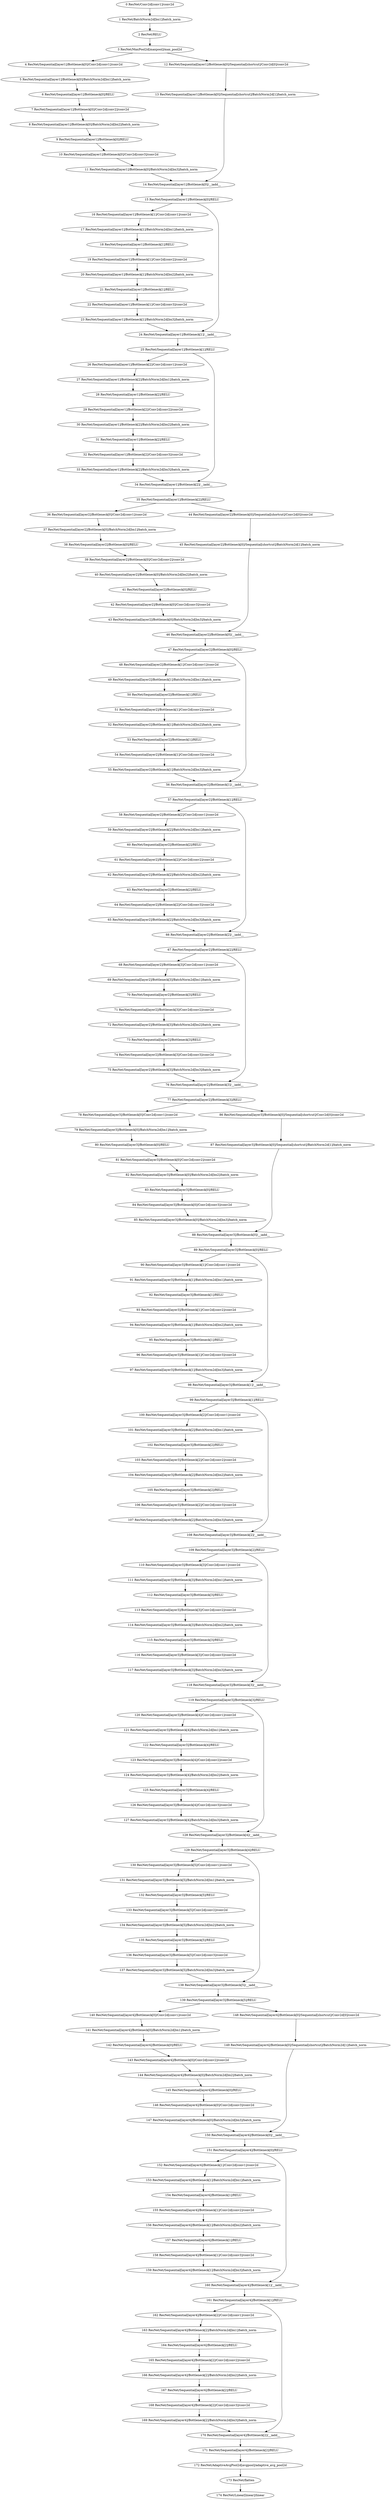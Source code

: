 strict digraph  {
"0 ResNet/Conv2d[conv1]/conv2d" [id=0, scope="ResNet/Conv2d[conv1]", type=conv2d];
"1 ResNet/BatchNorm2d[bn1]/batch_norm" [id=1, scope="ResNet/BatchNorm2d[bn1]", type=batch_norm];
"2 ResNet/RELU" [id=2, scope=ResNet, type=RELU];
"3 ResNet/MaxPool2d[maxpool]/max_pool2d" [id=3, scope="ResNet/MaxPool2d[maxpool]", type=max_pool2d];
"4 ResNet/Sequential[layer1]/Bottleneck[0]/Conv2d[conv1]/conv2d" [id=4, scope="ResNet/Sequential[layer1]/Bottleneck[0]/Conv2d[conv1]", type=conv2d];
"5 ResNet/Sequential[layer1]/Bottleneck[0]/BatchNorm2d[bn1]/batch_norm" [id=5, scope="ResNet/Sequential[layer1]/Bottleneck[0]/BatchNorm2d[bn1]", type=batch_norm];
"6 ResNet/Sequential[layer1]/Bottleneck[0]/RELU" [id=6, scope="ResNet/Sequential[layer1]/Bottleneck[0]", type=RELU];
"7 ResNet/Sequential[layer1]/Bottleneck[0]/Conv2d[conv2]/conv2d" [id=7, scope="ResNet/Sequential[layer1]/Bottleneck[0]/Conv2d[conv2]", type=conv2d];
"8 ResNet/Sequential[layer1]/Bottleneck[0]/BatchNorm2d[bn2]/batch_norm" [id=8, scope="ResNet/Sequential[layer1]/Bottleneck[0]/BatchNorm2d[bn2]", type=batch_norm];
"9 ResNet/Sequential[layer1]/Bottleneck[0]/RELU" [id=9, scope="ResNet/Sequential[layer1]/Bottleneck[0]", type=RELU];
"10 ResNet/Sequential[layer1]/Bottleneck[0]/Conv2d[conv3]/conv2d" [id=10, scope="ResNet/Sequential[layer1]/Bottleneck[0]/Conv2d[conv3]", type=conv2d];
"11 ResNet/Sequential[layer1]/Bottleneck[0]/BatchNorm2d[bn3]/batch_norm" [id=11, scope="ResNet/Sequential[layer1]/Bottleneck[0]/BatchNorm2d[bn3]", type=batch_norm];
"12 ResNet/Sequential[layer1]/Bottleneck[0]/Sequential[shortcut]/Conv2d[0]/conv2d" [id=12, scope="ResNet/Sequential[layer1]/Bottleneck[0]/Sequential[shortcut]/Conv2d[0]", type=conv2d];
"13 ResNet/Sequential[layer1]/Bottleneck[0]/Sequential[shortcut]/BatchNorm2d[1]/batch_norm" [id=13, scope="ResNet/Sequential[layer1]/Bottleneck[0]/Sequential[shortcut]/BatchNorm2d[1]", type=batch_norm];
"14 ResNet/Sequential[layer1]/Bottleneck[0]/__iadd__" [id=14, scope="ResNet/Sequential[layer1]/Bottleneck[0]", type=__iadd__];
"15 ResNet/Sequential[layer1]/Bottleneck[0]/RELU" [id=15, scope="ResNet/Sequential[layer1]/Bottleneck[0]", type=RELU];
"16 ResNet/Sequential[layer1]/Bottleneck[1]/Conv2d[conv1]/conv2d" [id=16, scope="ResNet/Sequential[layer1]/Bottleneck[1]/Conv2d[conv1]", type=conv2d];
"17 ResNet/Sequential[layer1]/Bottleneck[1]/BatchNorm2d[bn1]/batch_norm" [id=17, scope="ResNet/Sequential[layer1]/Bottleneck[1]/BatchNorm2d[bn1]", type=batch_norm];
"18 ResNet/Sequential[layer1]/Bottleneck[1]/RELU" [id=18, scope="ResNet/Sequential[layer1]/Bottleneck[1]", type=RELU];
"19 ResNet/Sequential[layer1]/Bottleneck[1]/Conv2d[conv2]/conv2d" [id=19, scope="ResNet/Sequential[layer1]/Bottleneck[1]/Conv2d[conv2]", type=conv2d];
"20 ResNet/Sequential[layer1]/Bottleneck[1]/BatchNorm2d[bn2]/batch_norm" [id=20, scope="ResNet/Sequential[layer1]/Bottleneck[1]/BatchNorm2d[bn2]", type=batch_norm];
"21 ResNet/Sequential[layer1]/Bottleneck[1]/RELU" [id=21, scope="ResNet/Sequential[layer1]/Bottleneck[1]", type=RELU];
"22 ResNet/Sequential[layer1]/Bottleneck[1]/Conv2d[conv3]/conv2d" [id=22, scope="ResNet/Sequential[layer1]/Bottleneck[1]/Conv2d[conv3]", type=conv2d];
"23 ResNet/Sequential[layer1]/Bottleneck[1]/BatchNorm2d[bn3]/batch_norm" [id=23, scope="ResNet/Sequential[layer1]/Bottleneck[1]/BatchNorm2d[bn3]", type=batch_norm];
"24 ResNet/Sequential[layer1]/Bottleneck[1]/__iadd__" [id=24, scope="ResNet/Sequential[layer1]/Bottleneck[1]", type=__iadd__];
"25 ResNet/Sequential[layer1]/Bottleneck[1]/RELU" [id=25, scope="ResNet/Sequential[layer1]/Bottleneck[1]", type=RELU];
"26 ResNet/Sequential[layer1]/Bottleneck[2]/Conv2d[conv1]/conv2d" [id=26, scope="ResNet/Sequential[layer1]/Bottleneck[2]/Conv2d[conv1]", type=conv2d];
"27 ResNet/Sequential[layer1]/Bottleneck[2]/BatchNorm2d[bn1]/batch_norm" [id=27, scope="ResNet/Sequential[layer1]/Bottleneck[2]/BatchNorm2d[bn1]", type=batch_norm];
"28 ResNet/Sequential[layer1]/Bottleneck[2]/RELU" [id=28, scope="ResNet/Sequential[layer1]/Bottleneck[2]", type=RELU];
"29 ResNet/Sequential[layer1]/Bottleneck[2]/Conv2d[conv2]/conv2d" [id=29, scope="ResNet/Sequential[layer1]/Bottleneck[2]/Conv2d[conv2]", type=conv2d];
"30 ResNet/Sequential[layer1]/Bottleneck[2]/BatchNorm2d[bn2]/batch_norm" [id=30, scope="ResNet/Sequential[layer1]/Bottleneck[2]/BatchNorm2d[bn2]", type=batch_norm];
"31 ResNet/Sequential[layer1]/Bottleneck[2]/RELU" [id=31, scope="ResNet/Sequential[layer1]/Bottleneck[2]", type=RELU];
"32 ResNet/Sequential[layer1]/Bottleneck[2]/Conv2d[conv3]/conv2d" [id=32, scope="ResNet/Sequential[layer1]/Bottleneck[2]/Conv2d[conv3]", type=conv2d];
"33 ResNet/Sequential[layer1]/Bottleneck[2]/BatchNorm2d[bn3]/batch_norm" [id=33, scope="ResNet/Sequential[layer1]/Bottleneck[2]/BatchNorm2d[bn3]", type=batch_norm];
"34 ResNet/Sequential[layer1]/Bottleneck[2]/__iadd__" [id=34, scope="ResNet/Sequential[layer1]/Bottleneck[2]", type=__iadd__];
"35 ResNet/Sequential[layer1]/Bottleneck[2]/RELU" [id=35, scope="ResNet/Sequential[layer1]/Bottleneck[2]", type=RELU];
"36 ResNet/Sequential[layer2]/Bottleneck[0]/Conv2d[conv1]/conv2d" [id=36, scope="ResNet/Sequential[layer2]/Bottleneck[0]/Conv2d[conv1]", type=conv2d];
"37 ResNet/Sequential[layer2]/Bottleneck[0]/BatchNorm2d[bn1]/batch_norm" [id=37, scope="ResNet/Sequential[layer2]/Bottleneck[0]/BatchNorm2d[bn1]", type=batch_norm];
"38 ResNet/Sequential[layer2]/Bottleneck[0]/RELU" [id=38, scope="ResNet/Sequential[layer2]/Bottleneck[0]", type=RELU];
"39 ResNet/Sequential[layer2]/Bottleneck[0]/Conv2d[conv2]/conv2d" [id=39, scope="ResNet/Sequential[layer2]/Bottleneck[0]/Conv2d[conv2]", type=conv2d];
"40 ResNet/Sequential[layer2]/Bottleneck[0]/BatchNorm2d[bn2]/batch_norm" [id=40, scope="ResNet/Sequential[layer2]/Bottleneck[0]/BatchNorm2d[bn2]", type=batch_norm];
"41 ResNet/Sequential[layer2]/Bottleneck[0]/RELU" [id=41, scope="ResNet/Sequential[layer2]/Bottleneck[0]", type=RELU];
"42 ResNet/Sequential[layer2]/Bottleneck[0]/Conv2d[conv3]/conv2d" [id=42, scope="ResNet/Sequential[layer2]/Bottleneck[0]/Conv2d[conv3]", type=conv2d];
"43 ResNet/Sequential[layer2]/Bottleneck[0]/BatchNorm2d[bn3]/batch_norm" [id=43, scope="ResNet/Sequential[layer2]/Bottleneck[0]/BatchNorm2d[bn3]", type=batch_norm];
"44 ResNet/Sequential[layer2]/Bottleneck[0]/Sequential[shortcut]/Conv2d[0]/conv2d" [id=44, scope="ResNet/Sequential[layer2]/Bottleneck[0]/Sequential[shortcut]/Conv2d[0]", type=conv2d];
"45 ResNet/Sequential[layer2]/Bottleneck[0]/Sequential[shortcut]/BatchNorm2d[1]/batch_norm" [id=45, scope="ResNet/Sequential[layer2]/Bottleneck[0]/Sequential[shortcut]/BatchNorm2d[1]", type=batch_norm];
"46 ResNet/Sequential[layer2]/Bottleneck[0]/__iadd__" [id=46, scope="ResNet/Sequential[layer2]/Bottleneck[0]", type=__iadd__];
"47 ResNet/Sequential[layer2]/Bottleneck[0]/RELU" [id=47, scope="ResNet/Sequential[layer2]/Bottleneck[0]", type=RELU];
"48 ResNet/Sequential[layer2]/Bottleneck[1]/Conv2d[conv1]/conv2d" [id=48, scope="ResNet/Sequential[layer2]/Bottleneck[1]/Conv2d[conv1]", type=conv2d];
"49 ResNet/Sequential[layer2]/Bottleneck[1]/BatchNorm2d[bn1]/batch_norm" [id=49, scope="ResNet/Sequential[layer2]/Bottleneck[1]/BatchNorm2d[bn1]", type=batch_norm];
"50 ResNet/Sequential[layer2]/Bottleneck[1]/RELU" [id=50, scope="ResNet/Sequential[layer2]/Bottleneck[1]", type=RELU];
"51 ResNet/Sequential[layer2]/Bottleneck[1]/Conv2d[conv2]/conv2d" [id=51, scope="ResNet/Sequential[layer2]/Bottleneck[1]/Conv2d[conv2]", type=conv2d];
"52 ResNet/Sequential[layer2]/Bottleneck[1]/BatchNorm2d[bn2]/batch_norm" [id=52, scope="ResNet/Sequential[layer2]/Bottleneck[1]/BatchNorm2d[bn2]", type=batch_norm];
"53 ResNet/Sequential[layer2]/Bottleneck[1]/RELU" [id=53, scope="ResNet/Sequential[layer2]/Bottleneck[1]", type=RELU];
"54 ResNet/Sequential[layer2]/Bottleneck[1]/Conv2d[conv3]/conv2d" [id=54, scope="ResNet/Sequential[layer2]/Bottleneck[1]/Conv2d[conv3]", type=conv2d];
"55 ResNet/Sequential[layer2]/Bottleneck[1]/BatchNorm2d[bn3]/batch_norm" [id=55, scope="ResNet/Sequential[layer2]/Bottleneck[1]/BatchNorm2d[bn3]", type=batch_norm];
"56 ResNet/Sequential[layer2]/Bottleneck[1]/__iadd__" [id=56, scope="ResNet/Sequential[layer2]/Bottleneck[1]", type=__iadd__];
"57 ResNet/Sequential[layer2]/Bottleneck[1]/RELU" [id=57, scope="ResNet/Sequential[layer2]/Bottleneck[1]", type=RELU];
"58 ResNet/Sequential[layer2]/Bottleneck[2]/Conv2d[conv1]/conv2d" [id=58, scope="ResNet/Sequential[layer2]/Bottleneck[2]/Conv2d[conv1]", type=conv2d];
"59 ResNet/Sequential[layer2]/Bottleneck[2]/BatchNorm2d[bn1]/batch_norm" [id=59, scope="ResNet/Sequential[layer2]/Bottleneck[2]/BatchNorm2d[bn1]", type=batch_norm];
"60 ResNet/Sequential[layer2]/Bottleneck[2]/RELU" [id=60, scope="ResNet/Sequential[layer2]/Bottleneck[2]", type=RELU];
"61 ResNet/Sequential[layer2]/Bottleneck[2]/Conv2d[conv2]/conv2d" [id=61, scope="ResNet/Sequential[layer2]/Bottleneck[2]/Conv2d[conv2]", type=conv2d];
"62 ResNet/Sequential[layer2]/Bottleneck[2]/BatchNorm2d[bn2]/batch_norm" [id=62, scope="ResNet/Sequential[layer2]/Bottleneck[2]/BatchNorm2d[bn2]", type=batch_norm];
"63 ResNet/Sequential[layer2]/Bottleneck[2]/RELU" [id=63, scope="ResNet/Sequential[layer2]/Bottleneck[2]", type=RELU];
"64 ResNet/Sequential[layer2]/Bottleneck[2]/Conv2d[conv3]/conv2d" [id=64, scope="ResNet/Sequential[layer2]/Bottleneck[2]/Conv2d[conv3]", type=conv2d];
"65 ResNet/Sequential[layer2]/Bottleneck[2]/BatchNorm2d[bn3]/batch_norm" [id=65, scope="ResNet/Sequential[layer2]/Bottleneck[2]/BatchNorm2d[bn3]", type=batch_norm];
"66 ResNet/Sequential[layer2]/Bottleneck[2]/__iadd__" [id=66, scope="ResNet/Sequential[layer2]/Bottleneck[2]", type=__iadd__];
"67 ResNet/Sequential[layer2]/Bottleneck[2]/RELU" [id=67, scope="ResNet/Sequential[layer2]/Bottleneck[2]", type=RELU];
"68 ResNet/Sequential[layer2]/Bottleneck[3]/Conv2d[conv1]/conv2d" [id=68, scope="ResNet/Sequential[layer2]/Bottleneck[3]/Conv2d[conv1]", type=conv2d];
"69 ResNet/Sequential[layer2]/Bottleneck[3]/BatchNorm2d[bn1]/batch_norm" [id=69, scope="ResNet/Sequential[layer2]/Bottleneck[3]/BatchNorm2d[bn1]", type=batch_norm];
"70 ResNet/Sequential[layer2]/Bottleneck[3]/RELU" [id=70, scope="ResNet/Sequential[layer2]/Bottleneck[3]", type=RELU];
"71 ResNet/Sequential[layer2]/Bottleneck[3]/Conv2d[conv2]/conv2d" [id=71, scope="ResNet/Sequential[layer2]/Bottleneck[3]/Conv2d[conv2]", type=conv2d];
"72 ResNet/Sequential[layer2]/Bottleneck[3]/BatchNorm2d[bn2]/batch_norm" [id=72, scope="ResNet/Sequential[layer2]/Bottleneck[3]/BatchNorm2d[bn2]", type=batch_norm];
"73 ResNet/Sequential[layer2]/Bottleneck[3]/RELU" [id=73, scope="ResNet/Sequential[layer2]/Bottleneck[3]", type=RELU];
"74 ResNet/Sequential[layer2]/Bottleneck[3]/Conv2d[conv3]/conv2d" [id=74, scope="ResNet/Sequential[layer2]/Bottleneck[3]/Conv2d[conv3]", type=conv2d];
"75 ResNet/Sequential[layer2]/Bottleneck[3]/BatchNorm2d[bn3]/batch_norm" [id=75, scope="ResNet/Sequential[layer2]/Bottleneck[3]/BatchNorm2d[bn3]", type=batch_norm];
"76 ResNet/Sequential[layer2]/Bottleneck[3]/__iadd__" [id=76, scope="ResNet/Sequential[layer2]/Bottleneck[3]", type=__iadd__];
"77 ResNet/Sequential[layer2]/Bottleneck[3]/RELU" [id=77, scope="ResNet/Sequential[layer2]/Bottleneck[3]", type=RELU];
"78 ResNet/Sequential[layer3]/Bottleneck[0]/Conv2d[conv1]/conv2d" [id=78, scope="ResNet/Sequential[layer3]/Bottleneck[0]/Conv2d[conv1]", type=conv2d];
"79 ResNet/Sequential[layer3]/Bottleneck[0]/BatchNorm2d[bn1]/batch_norm" [id=79, scope="ResNet/Sequential[layer3]/Bottleneck[0]/BatchNorm2d[bn1]", type=batch_norm];
"80 ResNet/Sequential[layer3]/Bottleneck[0]/RELU" [id=80, scope="ResNet/Sequential[layer3]/Bottleneck[0]", type=RELU];
"81 ResNet/Sequential[layer3]/Bottleneck[0]/Conv2d[conv2]/conv2d" [id=81, scope="ResNet/Sequential[layer3]/Bottleneck[0]/Conv2d[conv2]", type=conv2d];
"82 ResNet/Sequential[layer3]/Bottleneck[0]/BatchNorm2d[bn2]/batch_norm" [id=82, scope="ResNet/Sequential[layer3]/Bottleneck[0]/BatchNorm2d[bn2]", type=batch_norm];
"83 ResNet/Sequential[layer3]/Bottleneck[0]/RELU" [id=83, scope="ResNet/Sequential[layer3]/Bottleneck[0]", type=RELU];
"84 ResNet/Sequential[layer3]/Bottleneck[0]/Conv2d[conv3]/conv2d" [id=84, scope="ResNet/Sequential[layer3]/Bottleneck[0]/Conv2d[conv3]", type=conv2d];
"85 ResNet/Sequential[layer3]/Bottleneck[0]/BatchNorm2d[bn3]/batch_norm" [id=85, scope="ResNet/Sequential[layer3]/Bottleneck[0]/BatchNorm2d[bn3]", type=batch_norm];
"86 ResNet/Sequential[layer3]/Bottleneck[0]/Sequential[shortcut]/Conv2d[0]/conv2d" [id=86, scope="ResNet/Sequential[layer3]/Bottleneck[0]/Sequential[shortcut]/Conv2d[0]", type=conv2d];
"87 ResNet/Sequential[layer3]/Bottleneck[0]/Sequential[shortcut]/BatchNorm2d[1]/batch_norm" [id=87, scope="ResNet/Sequential[layer3]/Bottleneck[0]/Sequential[shortcut]/BatchNorm2d[1]", type=batch_norm];
"88 ResNet/Sequential[layer3]/Bottleneck[0]/__iadd__" [id=88, scope="ResNet/Sequential[layer3]/Bottleneck[0]", type=__iadd__];
"89 ResNet/Sequential[layer3]/Bottleneck[0]/RELU" [id=89, scope="ResNet/Sequential[layer3]/Bottleneck[0]", type=RELU];
"90 ResNet/Sequential[layer3]/Bottleneck[1]/Conv2d[conv1]/conv2d" [id=90, scope="ResNet/Sequential[layer3]/Bottleneck[1]/Conv2d[conv1]", type=conv2d];
"91 ResNet/Sequential[layer3]/Bottleneck[1]/BatchNorm2d[bn1]/batch_norm" [id=91, scope="ResNet/Sequential[layer3]/Bottleneck[1]/BatchNorm2d[bn1]", type=batch_norm];
"92 ResNet/Sequential[layer3]/Bottleneck[1]/RELU" [id=92, scope="ResNet/Sequential[layer3]/Bottleneck[1]", type=RELU];
"93 ResNet/Sequential[layer3]/Bottleneck[1]/Conv2d[conv2]/conv2d" [id=93, scope="ResNet/Sequential[layer3]/Bottleneck[1]/Conv2d[conv2]", type=conv2d];
"94 ResNet/Sequential[layer3]/Bottleneck[1]/BatchNorm2d[bn2]/batch_norm" [id=94, scope="ResNet/Sequential[layer3]/Bottleneck[1]/BatchNorm2d[bn2]", type=batch_norm];
"95 ResNet/Sequential[layer3]/Bottleneck[1]/RELU" [id=95, scope="ResNet/Sequential[layer3]/Bottleneck[1]", type=RELU];
"96 ResNet/Sequential[layer3]/Bottleneck[1]/Conv2d[conv3]/conv2d" [id=96, scope="ResNet/Sequential[layer3]/Bottleneck[1]/Conv2d[conv3]", type=conv2d];
"97 ResNet/Sequential[layer3]/Bottleneck[1]/BatchNorm2d[bn3]/batch_norm" [id=97, scope="ResNet/Sequential[layer3]/Bottleneck[1]/BatchNorm2d[bn3]", type=batch_norm];
"98 ResNet/Sequential[layer3]/Bottleneck[1]/__iadd__" [id=98, scope="ResNet/Sequential[layer3]/Bottleneck[1]", type=__iadd__];
"99 ResNet/Sequential[layer3]/Bottleneck[1]/RELU" [id=99, scope="ResNet/Sequential[layer3]/Bottleneck[1]", type=RELU];
"100 ResNet/Sequential[layer3]/Bottleneck[2]/Conv2d[conv1]/conv2d" [id=100, scope="ResNet/Sequential[layer3]/Bottleneck[2]/Conv2d[conv1]", type=conv2d];
"101 ResNet/Sequential[layer3]/Bottleneck[2]/BatchNorm2d[bn1]/batch_norm" [id=101, scope="ResNet/Sequential[layer3]/Bottleneck[2]/BatchNorm2d[bn1]", type=batch_norm];
"102 ResNet/Sequential[layer3]/Bottleneck[2]/RELU" [id=102, scope="ResNet/Sequential[layer3]/Bottleneck[2]", type=RELU];
"103 ResNet/Sequential[layer3]/Bottleneck[2]/Conv2d[conv2]/conv2d" [id=103, scope="ResNet/Sequential[layer3]/Bottleneck[2]/Conv2d[conv2]", type=conv2d];
"104 ResNet/Sequential[layer3]/Bottleneck[2]/BatchNorm2d[bn2]/batch_norm" [id=104, scope="ResNet/Sequential[layer3]/Bottleneck[2]/BatchNorm2d[bn2]", type=batch_norm];
"105 ResNet/Sequential[layer3]/Bottleneck[2]/RELU" [id=105, scope="ResNet/Sequential[layer3]/Bottleneck[2]", type=RELU];
"106 ResNet/Sequential[layer3]/Bottleneck[2]/Conv2d[conv3]/conv2d" [id=106, scope="ResNet/Sequential[layer3]/Bottleneck[2]/Conv2d[conv3]", type=conv2d];
"107 ResNet/Sequential[layer3]/Bottleneck[2]/BatchNorm2d[bn3]/batch_norm" [id=107, scope="ResNet/Sequential[layer3]/Bottleneck[2]/BatchNorm2d[bn3]", type=batch_norm];
"108 ResNet/Sequential[layer3]/Bottleneck[2]/__iadd__" [id=108, scope="ResNet/Sequential[layer3]/Bottleneck[2]", type=__iadd__];
"109 ResNet/Sequential[layer3]/Bottleneck[2]/RELU" [id=109, scope="ResNet/Sequential[layer3]/Bottleneck[2]", type=RELU];
"110 ResNet/Sequential[layer3]/Bottleneck[3]/Conv2d[conv1]/conv2d" [id=110, scope="ResNet/Sequential[layer3]/Bottleneck[3]/Conv2d[conv1]", type=conv2d];
"111 ResNet/Sequential[layer3]/Bottleneck[3]/BatchNorm2d[bn1]/batch_norm" [id=111, scope="ResNet/Sequential[layer3]/Bottleneck[3]/BatchNorm2d[bn1]", type=batch_norm];
"112 ResNet/Sequential[layer3]/Bottleneck[3]/RELU" [id=112, scope="ResNet/Sequential[layer3]/Bottleneck[3]", type=RELU];
"113 ResNet/Sequential[layer3]/Bottleneck[3]/Conv2d[conv2]/conv2d" [id=113, scope="ResNet/Sequential[layer3]/Bottleneck[3]/Conv2d[conv2]", type=conv2d];
"114 ResNet/Sequential[layer3]/Bottleneck[3]/BatchNorm2d[bn2]/batch_norm" [id=114, scope="ResNet/Sequential[layer3]/Bottleneck[3]/BatchNorm2d[bn2]", type=batch_norm];
"115 ResNet/Sequential[layer3]/Bottleneck[3]/RELU" [id=115, scope="ResNet/Sequential[layer3]/Bottleneck[3]", type=RELU];
"116 ResNet/Sequential[layer3]/Bottleneck[3]/Conv2d[conv3]/conv2d" [id=116, scope="ResNet/Sequential[layer3]/Bottleneck[3]/Conv2d[conv3]", type=conv2d];
"117 ResNet/Sequential[layer3]/Bottleneck[3]/BatchNorm2d[bn3]/batch_norm" [id=117, scope="ResNet/Sequential[layer3]/Bottleneck[3]/BatchNorm2d[bn3]", type=batch_norm];
"118 ResNet/Sequential[layer3]/Bottleneck[3]/__iadd__" [id=118, scope="ResNet/Sequential[layer3]/Bottleneck[3]", type=__iadd__];
"119 ResNet/Sequential[layer3]/Bottleneck[3]/RELU" [id=119, scope="ResNet/Sequential[layer3]/Bottleneck[3]", type=RELU];
"120 ResNet/Sequential[layer3]/Bottleneck[4]/Conv2d[conv1]/conv2d" [id=120, scope="ResNet/Sequential[layer3]/Bottleneck[4]/Conv2d[conv1]", type=conv2d];
"121 ResNet/Sequential[layer3]/Bottleneck[4]/BatchNorm2d[bn1]/batch_norm" [id=121, scope="ResNet/Sequential[layer3]/Bottleneck[4]/BatchNorm2d[bn1]", type=batch_norm];
"122 ResNet/Sequential[layer3]/Bottleneck[4]/RELU" [id=122, scope="ResNet/Sequential[layer3]/Bottleneck[4]", type=RELU];
"123 ResNet/Sequential[layer3]/Bottleneck[4]/Conv2d[conv2]/conv2d" [id=123, scope="ResNet/Sequential[layer3]/Bottleneck[4]/Conv2d[conv2]", type=conv2d];
"124 ResNet/Sequential[layer3]/Bottleneck[4]/BatchNorm2d[bn2]/batch_norm" [id=124, scope="ResNet/Sequential[layer3]/Bottleneck[4]/BatchNorm2d[bn2]", type=batch_norm];
"125 ResNet/Sequential[layer3]/Bottleneck[4]/RELU" [id=125, scope="ResNet/Sequential[layer3]/Bottleneck[4]", type=RELU];
"126 ResNet/Sequential[layer3]/Bottleneck[4]/Conv2d[conv3]/conv2d" [id=126, scope="ResNet/Sequential[layer3]/Bottleneck[4]/Conv2d[conv3]", type=conv2d];
"127 ResNet/Sequential[layer3]/Bottleneck[4]/BatchNorm2d[bn3]/batch_norm" [id=127, scope="ResNet/Sequential[layer3]/Bottleneck[4]/BatchNorm2d[bn3]", type=batch_norm];
"128 ResNet/Sequential[layer3]/Bottleneck[4]/__iadd__" [id=128, scope="ResNet/Sequential[layer3]/Bottleneck[4]", type=__iadd__];
"129 ResNet/Sequential[layer3]/Bottleneck[4]/RELU" [id=129, scope="ResNet/Sequential[layer3]/Bottleneck[4]", type=RELU];
"130 ResNet/Sequential[layer3]/Bottleneck[5]/Conv2d[conv1]/conv2d" [id=130, scope="ResNet/Sequential[layer3]/Bottleneck[5]/Conv2d[conv1]", type=conv2d];
"131 ResNet/Sequential[layer3]/Bottleneck[5]/BatchNorm2d[bn1]/batch_norm" [id=131, scope="ResNet/Sequential[layer3]/Bottleneck[5]/BatchNorm2d[bn1]", type=batch_norm];
"132 ResNet/Sequential[layer3]/Bottleneck[5]/RELU" [id=132, scope="ResNet/Sequential[layer3]/Bottleneck[5]", type=RELU];
"133 ResNet/Sequential[layer3]/Bottleneck[5]/Conv2d[conv2]/conv2d" [id=133, scope="ResNet/Sequential[layer3]/Bottleneck[5]/Conv2d[conv2]", type=conv2d];
"134 ResNet/Sequential[layer3]/Bottleneck[5]/BatchNorm2d[bn2]/batch_norm" [id=134, scope="ResNet/Sequential[layer3]/Bottleneck[5]/BatchNorm2d[bn2]", type=batch_norm];
"135 ResNet/Sequential[layer3]/Bottleneck[5]/RELU" [id=135, scope="ResNet/Sequential[layer3]/Bottleneck[5]", type=RELU];
"136 ResNet/Sequential[layer3]/Bottleneck[5]/Conv2d[conv3]/conv2d" [id=136, scope="ResNet/Sequential[layer3]/Bottleneck[5]/Conv2d[conv3]", type=conv2d];
"137 ResNet/Sequential[layer3]/Bottleneck[5]/BatchNorm2d[bn3]/batch_norm" [id=137, scope="ResNet/Sequential[layer3]/Bottleneck[5]/BatchNorm2d[bn3]", type=batch_norm];
"138 ResNet/Sequential[layer3]/Bottleneck[5]/__iadd__" [id=138, scope="ResNet/Sequential[layer3]/Bottleneck[5]", type=__iadd__];
"139 ResNet/Sequential[layer3]/Bottleneck[5]/RELU" [id=139, scope="ResNet/Sequential[layer3]/Bottleneck[5]", type=RELU];
"140 ResNet/Sequential[layer4]/Bottleneck[0]/Conv2d[conv1]/conv2d" [id=140, scope="ResNet/Sequential[layer4]/Bottleneck[0]/Conv2d[conv1]", type=conv2d];
"141 ResNet/Sequential[layer4]/Bottleneck[0]/BatchNorm2d[bn1]/batch_norm" [id=141, scope="ResNet/Sequential[layer4]/Bottleneck[0]/BatchNorm2d[bn1]", type=batch_norm];
"142 ResNet/Sequential[layer4]/Bottleneck[0]/RELU" [id=142, scope="ResNet/Sequential[layer4]/Bottleneck[0]", type=RELU];
"143 ResNet/Sequential[layer4]/Bottleneck[0]/Conv2d[conv2]/conv2d" [id=143, scope="ResNet/Sequential[layer4]/Bottleneck[0]/Conv2d[conv2]", type=conv2d];
"144 ResNet/Sequential[layer4]/Bottleneck[0]/BatchNorm2d[bn2]/batch_norm" [id=144, scope="ResNet/Sequential[layer4]/Bottleneck[0]/BatchNorm2d[bn2]", type=batch_norm];
"145 ResNet/Sequential[layer4]/Bottleneck[0]/RELU" [id=145, scope="ResNet/Sequential[layer4]/Bottleneck[0]", type=RELU];
"146 ResNet/Sequential[layer4]/Bottleneck[0]/Conv2d[conv3]/conv2d" [id=146, scope="ResNet/Sequential[layer4]/Bottleneck[0]/Conv2d[conv3]", type=conv2d];
"147 ResNet/Sequential[layer4]/Bottleneck[0]/BatchNorm2d[bn3]/batch_norm" [id=147, scope="ResNet/Sequential[layer4]/Bottleneck[0]/BatchNorm2d[bn3]", type=batch_norm];
"148 ResNet/Sequential[layer4]/Bottleneck[0]/Sequential[shortcut]/Conv2d[0]/conv2d" [id=148, scope="ResNet/Sequential[layer4]/Bottleneck[0]/Sequential[shortcut]/Conv2d[0]", type=conv2d];
"149 ResNet/Sequential[layer4]/Bottleneck[0]/Sequential[shortcut]/BatchNorm2d[1]/batch_norm" [id=149, scope="ResNet/Sequential[layer4]/Bottleneck[0]/Sequential[shortcut]/BatchNorm2d[1]", type=batch_norm];
"150 ResNet/Sequential[layer4]/Bottleneck[0]/__iadd__" [id=150, scope="ResNet/Sequential[layer4]/Bottleneck[0]", type=__iadd__];
"151 ResNet/Sequential[layer4]/Bottleneck[0]/RELU" [id=151, scope="ResNet/Sequential[layer4]/Bottleneck[0]", type=RELU];
"152 ResNet/Sequential[layer4]/Bottleneck[1]/Conv2d[conv1]/conv2d" [id=152, scope="ResNet/Sequential[layer4]/Bottleneck[1]/Conv2d[conv1]", type=conv2d];
"153 ResNet/Sequential[layer4]/Bottleneck[1]/BatchNorm2d[bn1]/batch_norm" [id=153, scope="ResNet/Sequential[layer4]/Bottleneck[1]/BatchNorm2d[bn1]", type=batch_norm];
"154 ResNet/Sequential[layer4]/Bottleneck[1]/RELU" [id=154, scope="ResNet/Sequential[layer4]/Bottleneck[1]", type=RELU];
"155 ResNet/Sequential[layer4]/Bottleneck[1]/Conv2d[conv2]/conv2d" [id=155, scope="ResNet/Sequential[layer4]/Bottleneck[1]/Conv2d[conv2]", type=conv2d];
"156 ResNet/Sequential[layer4]/Bottleneck[1]/BatchNorm2d[bn2]/batch_norm" [id=156, scope="ResNet/Sequential[layer4]/Bottleneck[1]/BatchNorm2d[bn2]", type=batch_norm];
"157 ResNet/Sequential[layer4]/Bottleneck[1]/RELU" [id=157, scope="ResNet/Sequential[layer4]/Bottleneck[1]", type=RELU];
"158 ResNet/Sequential[layer4]/Bottleneck[1]/Conv2d[conv3]/conv2d" [id=158, scope="ResNet/Sequential[layer4]/Bottleneck[1]/Conv2d[conv3]", type=conv2d];
"159 ResNet/Sequential[layer4]/Bottleneck[1]/BatchNorm2d[bn3]/batch_norm" [id=159, scope="ResNet/Sequential[layer4]/Bottleneck[1]/BatchNorm2d[bn3]", type=batch_norm];
"160 ResNet/Sequential[layer4]/Bottleneck[1]/__iadd__" [id=160, scope="ResNet/Sequential[layer4]/Bottleneck[1]", type=__iadd__];
"161 ResNet/Sequential[layer4]/Bottleneck[1]/RELU" [id=161, scope="ResNet/Sequential[layer4]/Bottleneck[1]", type=RELU];
"162 ResNet/Sequential[layer4]/Bottleneck[2]/Conv2d[conv1]/conv2d" [id=162, scope="ResNet/Sequential[layer4]/Bottleneck[2]/Conv2d[conv1]", type=conv2d];
"163 ResNet/Sequential[layer4]/Bottleneck[2]/BatchNorm2d[bn1]/batch_norm" [id=163, scope="ResNet/Sequential[layer4]/Bottleneck[2]/BatchNorm2d[bn1]", type=batch_norm];
"164 ResNet/Sequential[layer4]/Bottleneck[2]/RELU" [id=164, scope="ResNet/Sequential[layer4]/Bottleneck[2]", type=RELU];
"165 ResNet/Sequential[layer4]/Bottleneck[2]/Conv2d[conv2]/conv2d" [id=165, scope="ResNet/Sequential[layer4]/Bottleneck[2]/Conv2d[conv2]", type=conv2d];
"166 ResNet/Sequential[layer4]/Bottleneck[2]/BatchNorm2d[bn2]/batch_norm" [id=166, scope="ResNet/Sequential[layer4]/Bottleneck[2]/BatchNorm2d[bn2]", type=batch_norm];
"167 ResNet/Sequential[layer4]/Bottleneck[2]/RELU" [id=167, scope="ResNet/Sequential[layer4]/Bottleneck[2]", type=RELU];
"168 ResNet/Sequential[layer4]/Bottleneck[2]/Conv2d[conv3]/conv2d" [id=168, scope="ResNet/Sequential[layer4]/Bottleneck[2]/Conv2d[conv3]", type=conv2d];
"169 ResNet/Sequential[layer4]/Bottleneck[2]/BatchNorm2d[bn3]/batch_norm" [id=169, scope="ResNet/Sequential[layer4]/Bottleneck[2]/BatchNorm2d[bn3]", type=batch_norm];
"170 ResNet/Sequential[layer4]/Bottleneck[2]/__iadd__" [id=170, scope="ResNet/Sequential[layer4]/Bottleneck[2]", type=__iadd__];
"171 ResNet/Sequential[layer4]/Bottleneck[2]/RELU" [id=171, scope="ResNet/Sequential[layer4]/Bottleneck[2]", type=RELU];
"172 ResNet/AdaptiveAvgPool2d[avgpool]/adaptive_avg_pool2d" [id=172, scope="ResNet/AdaptiveAvgPool2d[avgpool]", type=adaptive_avg_pool2d];
"173 ResNet/flatten" [id=173, scope=ResNet, type=flatten];
"174 ResNet/Linear[linear]/linear" [id=174, scope="ResNet/Linear[linear]", type=linear];
"0 ResNet/Conv2d[conv1]/conv2d" -> "1 ResNet/BatchNorm2d[bn1]/batch_norm";
"1 ResNet/BatchNorm2d[bn1]/batch_norm" -> "2 ResNet/RELU";
"2 ResNet/RELU" -> "3 ResNet/MaxPool2d[maxpool]/max_pool2d";
"3 ResNet/MaxPool2d[maxpool]/max_pool2d" -> "4 ResNet/Sequential[layer1]/Bottleneck[0]/Conv2d[conv1]/conv2d";
"4 ResNet/Sequential[layer1]/Bottleneck[0]/Conv2d[conv1]/conv2d" -> "5 ResNet/Sequential[layer1]/Bottleneck[0]/BatchNorm2d[bn1]/batch_norm";
"5 ResNet/Sequential[layer1]/Bottleneck[0]/BatchNorm2d[bn1]/batch_norm" -> "6 ResNet/Sequential[layer1]/Bottleneck[0]/RELU";
"6 ResNet/Sequential[layer1]/Bottleneck[0]/RELU" -> "7 ResNet/Sequential[layer1]/Bottleneck[0]/Conv2d[conv2]/conv2d";
"7 ResNet/Sequential[layer1]/Bottleneck[0]/Conv2d[conv2]/conv2d" -> "8 ResNet/Sequential[layer1]/Bottleneck[0]/BatchNorm2d[bn2]/batch_norm";
"8 ResNet/Sequential[layer1]/Bottleneck[0]/BatchNorm2d[bn2]/batch_norm" -> "9 ResNet/Sequential[layer1]/Bottleneck[0]/RELU";
"3 ResNet/MaxPool2d[maxpool]/max_pool2d" -> "12 ResNet/Sequential[layer1]/Bottleneck[0]/Sequential[shortcut]/Conv2d[0]/conv2d";
"9 ResNet/Sequential[layer1]/Bottleneck[0]/RELU" -> "10 ResNet/Sequential[layer1]/Bottleneck[0]/Conv2d[conv3]/conv2d";
"10 ResNet/Sequential[layer1]/Bottleneck[0]/Conv2d[conv3]/conv2d" -> "11 ResNet/Sequential[layer1]/Bottleneck[0]/BatchNorm2d[bn3]/batch_norm";
"11 ResNet/Sequential[layer1]/Bottleneck[0]/BatchNorm2d[bn3]/batch_norm" -> "14 ResNet/Sequential[layer1]/Bottleneck[0]/__iadd__";
"12 ResNet/Sequential[layer1]/Bottleneck[0]/Sequential[shortcut]/Conv2d[0]/conv2d" -> "13 ResNet/Sequential[layer1]/Bottleneck[0]/Sequential[shortcut]/BatchNorm2d[1]/batch_norm";
"13 ResNet/Sequential[layer1]/Bottleneck[0]/Sequential[shortcut]/BatchNorm2d[1]/batch_norm" -> "14 ResNet/Sequential[layer1]/Bottleneck[0]/__iadd__";
"14 ResNet/Sequential[layer1]/Bottleneck[0]/__iadd__" -> "15 ResNet/Sequential[layer1]/Bottleneck[0]/RELU";
"15 ResNet/Sequential[layer1]/Bottleneck[0]/RELU" -> "16 ResNet/Sequential[layer1]/Bottleneck[1]/Conv2d[conv1]/conv2d";
"15 ResNet/Sequential[layer1]/Bottleneck[0]/RELU" -> "24 ResNet/Sequential[layer1]/Bottleneck[1]/__iadd__";
"16 ResNet/Sequential[layer1]/Bottleneck[1]/Conv2d[conv1]/conv2d" -> "17 ResNet/Sequential[layer1]/Bottleneck[1]/BatchNorm2d[bn1]/batch_norm";
"17 ResNet/Sequential[layer1]/Bottleneck[1]/BatchNorm2d[bn1]/batch_norm" -> "18 ResNet/Sequential[layer1]/Bottleneck[1]/RELU";
"18 ResNet/Sequential[layer1]/Bottleneck[1]/RELU" -> "19 ResNet/Sequential[layer1]/Bottleneck[1]/Conv2d[conv2]/conv2d";
"19 ResNet/Sequential[layer1]/Bottleneck[1]/Conv2d[conv2]/conv2d" -> "20 ResNet/Sequential[layer1]/Bottleneck[1]/BatchNorm2d[bn2]/batch_norm";
"20 ResNet/Sequential[layer1]/Bottleneck[1]/BatchNorm2d[bn2]/batch_norm" -> "21 ResNet/Sequential[layer1]/Bottleneck[1]/RELU";
"21 ResNet/Sequential[layer1]/Bottleneck[1]/RELU" -> "22 ResNet/Sequential[layer1]/Bottleneck[1]/Conv2d[conv3]/conv2d";
"22 ResNet/Sequential[layer1]/Bottleneck[1]/Conv2d[conv3]/conv2d" -> "23 ResNet/Sequential[layer1]/Bottleneck[1]/BatchNorm2d[bn3]/batch_norm";
"23 ResNet/Sequential[layer1]/Bottleneck[1]/BatchNorm2d[bn3]/batch_norm" -> "24 ResNet/Sequential[layer1]/Bottleneck[1]/__iadd__";
"24 ResNet/Sequential[layer1]/Bottleneck[1]/__iadd__" -> "25 ResNet/Sequential[layer1]/Bottleneck[1]/RELU";
"25 ResNet/Sequential[layer1]/Bottleneck[1]/RELU" -> "26 ResNet/Sequential[layer1]/Bottleneck[2]/Conv2d[conv1]/conv2d";
"25 ResNet/Sequential[layer1]/Bottleneck[1]/RELU" -> "34 ResNet/Sequential[layer1]/Bottleneck[2]/__iadd__";
"26 ResNet/Sequential[layer1]/Bottleneck[2]/Conv2d[conv1]/conv2d" -> "27 ResNet/Sequential[layer1]/Bottleneck[2]/BatchNorm2d[bn1]/batch_norm";
"27 ResNet/Sequential[layer1]/Bottleneck[2]/BatchNorm2d[bn1]/batch_norm" -> "28 ResNet/Sequential[layer1]/Bottleneck[2]/RELU";
"28 ResNet/Sequential[layer1]/Bottleneck[2]/RELU" -> "29 ResNet/Sequential[layer1]/Bottleneck[2]/Conv2d[conv2]/conv2d";
"29 ResNet/Sequential[layer1]/Bottleneck[2]/Conv2d[conv2]/conv2d" -> "30 ResNet/Sequential[layer1]/Bottleneck[2]/BatchNorm2d[bn2]/batch_norm";
"30 ResNet/Sequential[layer1]/Bottleneck[2]/BatchNorm2d[bn2]/batch_norm" -> "31 ResNet/Sequential[layer1]/Bottleneck[2]/RELU";
"31 ResNet/Sequential[layer1]/Bottleneck[2]/RELU" -> "32 ResNet/Sequential[layer1]/Bottleneck[2]/Conv2d[conv3]/conv2d";
"32 ResNet/Sequential[layer1]/Bottleneck[2]/Conv2d[conv3]/conv2d" -> "33 ResNet/Sequential[layer1]/Bottleneck[2]/BatchNorm2d[bn3]/batch_norm";
"33 ResNet/Sequential[layer1]/Bottleneck[2]/BatchNorm2d[bn3]/batch_norm" -> "34 ResNet/Sequential[layer1]/Bottleneck[2]/__iadd__";
"34 ResNet/Sequential[layer1]/Bottleneck[2]/__iadd__" -> "35 ResNet/Sequential[layer1]/Bottleneck[2]/RELU";
"35 ResNet/Sequential[layer1]/Bottleneck[2]/RELU" -> "36 ResNet/Sequential[layer2]/Bottleneck[0]/Conv2d[conv1]/conv2d";
"35 ResNet/Sequential[layer1]/Bottleneck[2]/RELU" -> "44 ResNet/Sequential[layer2]/Bottleneck[0]/Sequential[shortcut]/Conv2d[0]/conv2d";
"36 ResNet/Sequential[layer2]/Bottleneck[0]/Conv2d[conv1]/conv2d" -> "37 ResNet/Sequential[layer2]/Bottleneck[0]/BatchNorm2d[bn1]/batch_norm";
"37 ResNet/Sequential[layer2]/Bottleneck[0]/BatchNorm2d[bn1]/batch_norm" -> "38 ResNet/Sequential[layer2]/Bottleneck[0]/RELU";
"38 ResNet/Sequential[layer2]/Bottleneck[0]/RELU" -> "39 ResNet/Sequential[layer2]/Bottleneck[0]/Conv2d[conv2]/conv2d";
"39 ResNet/Sequential[layer2]/Bottleneck[0]/Conv2d[conv2]/conv2d" -> "40 ResNet/Sequential[layer2]/Bottleneck[0]/BatchNorm2d[bn2]/batch_norm";
"40 ResNet/Sequential[layer2]/Bottleneck[0]/BatchNorm2d[bn2]/batch_norm" -> "41 ResNet/Sequential[layer2]/Bottleneck[0]/RELU";
"41 ResNet/Sequential[layer2]/Bottleneck[0]/RELU" -> "42 ResNet/Sequential[layer2]/Bottleneck[0]/Conv2d[conv3]/conv2d";
"42 ResNet/Sequential[layer2]/Bottleneck[0]/Conv2d[conv3]/conv2d" -> "43 ResNet/Sequential[layer2]/Bottleneck[0]/BatchNorm2d[bn3]/batch_norm";
"43 ResNet/Sequential[layer2]/Bottleneck[0]/BatchNorm2d[bn3]/batch_norm" -> "46 ResNet/Sequential[layer2]/Bottleneck[0]/__iadd__";
"44 ResNet/Sequential[layer2]/Bottleneck[0]/Sequential[shortcut]/Conv2d[0]/conv2d" -> "45 ResNet/Sequential[layer2]/Bottleneck[0]/Sequential[shortcut]/BatchNorm2d[1]/batch_norm";
"45 ResNet/Sequential[layer2]/Bottleneck[0]/Sequential[shortcut]/BatchNorm2d[1]/batch_norm" -> "46 ResNet/Sequential[layer2]/Bottleneck[0]/__iadd__";
"46 ResNet/Sequential[layer2]/Bottleneck[0]/__iadd__" -> "47 ResNet/Sequential[layer2]/Bottleneck[0]/RELU";
"47 ResNet/Sequential[layer2]/Bottleneck[0]/RELU" -> "48 ResNet/Sequential[layer2]/Bottleneck[1]/Conv2d[conv1]/conv2d";
"47 ResNet/Sequential[layer2]/Bottleneck[0]/RELU" -> "56 ResNet/Sequential[layer2]/Bottleneck[1]/__iadd__";
"48 ResNet/Sequential[layer2]/Bottleneck[1]/Conv2d[conv1]/conv2d" -> "49 ResNet/Sequential[layer2]/Bottleneck[1]/BatchNorm2d[bn1]/batch_norm";
"49 ResNet/Sequential[layer2]/Bottleneck[1]/BatchNorm2d[bn1]/batch_norm" -> "50 ResNet/Sequential[layer2]/Bottleneck[1]/RELU";
"50 ResNet/Sequential[layer2]/Bottleneck[1]/RELU" -> "51 ResNet/Sequential[layer2]/Bottleneck[1]/Conv2d[conv2]/conv2d";
"51 ResNet/Sequential[layer2]/Bottleneck[1]/Conv2d[conv2]/conv2d" -> "52 ResNet/Sequential[layer2]/Bottleneck[1]/BatchNorm2d[bn2]/batch_norm";
"52 ResNet/Sequential[layer2]/Bottleneck[1]/BatchNorm2d[bn2]/batch_norm" -> "53 ResNet/Sequential[layer2]/Bottleneck[1]/RELU";
"53 ResNet/Sequential[layer2]/Bottleneck[1]/RELU" -> "54 ResNet/Sequential[layer2]/Bottleneck[1]/Conv2d[conv3]/conv2d";
"54 ResNet/Sequential[layer2]/Bottleneck[1]/Conv2d[conv3]/conv2d" -> "55 ResNet/Sequential[layer2]/Bottleneck[1]/BatchNorm2d[bn3]/batch_norm";
"55 ResNet/Sequential[layer2]/Bottleneck[1]/BatchNorm2d[bn3]/batch_norm" -> "56 ResNet/Sequential[layer2]/Bottleneck[1]/__iadd__";
"56 ResNet/Sequential[layer2]/Bottleneck[1]/__iadd__" -> "57 ResNet/Sequential[layer2]/Bottleneck[1]/RELU";
"57 ResNet/Sequential[layer2]/Bottleneck[1]/RELU" -> "58 ResNet/Sequential[layer2]/Bottleneck[2]/Conv2d[conv1]/conv2d";
"57 ResNet/Sequential[layer2]/Bottleneck[1]/RELU" -> "66 ResNet/Sequential[layer2]/Bottleneck[2]/__iadd__";
"58 ResNet/Sequential[layer2]/Bottleneck[2]/Conv2d[conv1]/conv2d" -> "59 ResNet/Sequential[layer2]/Bottleneck[2]/BatchNorm2d[bn1]/batch_norm";
"59 ResNet/Sequential[layer2]/Bottleneck[2]/BatchNorm2d[bn1]/batch_norm" -> "60 ResNet/Sequential[layer2]/Bottleneck[2]/RELU";
"60 ResNet/Sequential[layer2]/Bottleneck[2]/RELU" -> "61 ResNet/Sequential[layer2]/Bottleneck[2]/Conv2d[conv2]/conv2d";
"61 ResNet/Sequential[layer2]/Bottleneck[2]/Conv2d[conv2]/conv2d" -> "62 ResNet/Sequential[layer2]/Bottleneck[2]/BatchNorm2d[bn2]/batch_norm";
"62 ResNet/Sequential[layer2]/Bottleneck[2]/BatchNorm2d[bn2]/batch_norm" -> "63 ResNet/Sequential[layer2]/Bottleneck[2]/RELU";
"63 ResNet/Sequential[layer2]/Bottleneck[2]/RELU" -> "64 ResNet/Sequential[layer2]/Bottleneck[2]/Conv2d[conv3]/conv2d";
"64 ResNet/Sequential[layer2]/Bottleneck[2]/Conv2d[conv3]/conv2d" -> "65 ResNet/Sequential[layer2]/Bottleneck[2]/BatchNorm2d[bn3]/batch_norm";
"65 ResNet/Sequential[layer2]/Bottleneck[2]/BatchNorm2d[bn3]/batch_norm" -> "66 ResNet/Sequential[layer2]/Bottleneck[2]/__iadd__";
"66 ResNet/Sequential[layer2]/Bottleneck[2]/__iadd__" -> "67 ResNet/Sequential[layer2]/Bottleneck[2]/RELU";
"67 ResNet/Sequential[layer2]/Bottleneck[2]/RELU" -> "68 ResNet/Sequential[layer2]/Bottleneck[3]/Conv2d[conv1]/conv2d";
"67 ResNet/Sequential[layer2]/Bottleneck[2]/RELU" -> "76 ResNet/Sequential[layer2]/Bottleneck[3]/__iadd__";
"68 ResNet/Sequential[layer2]/Bottleneck[3]/Conv2d[conv1]/conv2d" -> "69 ResNet/Sequential[layer2]/Bottleneck[3]/BatchNorm2d[bn1]/batch_norm";
"69 ResNet/Sequential[layer2]/Bottleneck[3]/BatchNorm2d[bn1]/batch_norm" -> "70 ResNet/Sequential[layer2]/Bottleneck[3]/RELU";
"70 ResNet/Sequential[layer2]/Bottleneck[3]/RELU" -> "71 ResNet/Sequential[layer2]/Bottleneck[3]/Conv2d[conv2]/conv2d";
"71 ResNet/Sequential[layer2]/Bottleneck[3]/Conv2d[conv2]/conv2d" -> "72 ResNet/Sequential[layer2]/Bottleneck[3]/BatchNorm2d[bn2]/batch_norm";
"72 ResNet/Sequential[layer2]/Bottleneck[3]/BatchNorm2d[bn2]/batch_norm" -> "73 ResNet/Sequential[layer2]/Bottleneck[3]/RELU";
"73 ResNet/Sequential[layer2]/Bottleneck[3]/RELU" -> "74 ResNet/Sequential[layer2]/Bottleneck[3]/Conv2d[conv3]/conv2d";
"74 ResNet/Sequential[layer2]/Bottleneck[3]/Conv2d[conv3]/conv2d" -> "75 ResNet/Sequential[layer2]/Bottleneck[3]/BatchNorm2d[bn3]/batch_norm";
"75 ResNet/Sequential[layer2]/Bottleneck[3]/BatchNorm2d[bn3]/batch_norm" -> "76 ResNet/Sequential[layer2]/Bottleneck[3]/__iadd__";
"76 ResNet/Sequential[layer2]/Bottleneck[3]/__iadd__" -> "77 ResNet/Sequential[layer2]/Bottleneck[3]/RELU";
"77 ResNet/Sequential[layer2]/Bottleneck[3]/RELU" -> "78 ResNet/Sequential[layer3]/Bottleneck[0]/Conv2d[conv1]/conv2d";
"77 ResNet/Sequential[layer2]/Bottleneck[3]/RELU" -> "86 ResNet/Sequential[layer3]/Bottleneck[0]/Sequential[shortcut]/Conv2d[0]/conv2d";
"78 ResNet/Sequential[layer3]/Bottleneck[0]/Conv2d[conv1]/conv2d" -> "79 ResNet/Sequential[layer3]/Bottleneck[0]/BatchNorm2d[bn1]/batch_norm";
"79 ResNet/Sequential[layer3]/Bottleneck[0]/BatchNorm2d[bn1]/batch_norm" -> "80 ResNet/Sequential[layer3]/Bottleneck[0]/RELU";
"80 ResNet/Sequential[layer3]/Bottleneck[0]/RELU" -> "81 ResNet/Sequential[layer3]/Bottleneck[0]/Conv2d[conv2]/conv2d";
"81 ResNet/Sequential[layer3]/Bottleneck[0]/Conv2d[conv2]/conv2d" -> "82 ResNet/Sequential[layer3]/Bottleneck[0]/BatchNorm2d[bn2]/batch_norm";
"82 ResNet/Sequential[layer3]/Bottleneck[0]/BatchNorm2d[bn2]/batch_norm" -> "83 ResNet/Sequential[layer3]/Bottleneck[0]/RELU";
"83 ResNet/Sequential[layer3]/Bottleneck[0]/RELU" -> "84 ResNet/Sequential[layer3]/Bottleneck[0]/Conv2d[conv3]/conv2d";
"84 ResNet/Sequential[layer3]/Bottleneck[0]/Conv2d[conv3]/conv2d" -> "85 ResNet/Sequential[layer3]/Bottleneck[0]/BatchNorm2d[bn3]/batch_norm";
"85 ResNet/Sequential[layer3]/Bottleneck[0]/BatchNorm2d[bn3]/batch_norm" -> "88 ResNet/Sequential[layer3]/Bottleneck[0]/__iadd__";
"86 ResNet/Sequential[layer3]/Bottleneck[0]/Sequential[shortcut]/Conv2d[0]/conv2d" -> "87 ResNet/Sequential[layer3]/Bottleneck[0]/Sequential[shortcut]/BatchNorm2d[1]/batch_norm";
"87 ResNet/Sequential[layer3]/Bottleneck[0]/Sequential[shortcut]/BatchNorm2d[1]/batch_norm" -> "88 ResNet/Sequential[layer3]/Bottleneck[0]/__iadd__";
"88 ResNet/Sequential[layer3]/Bottleneck[0]/__iadd__" -> "89 ResNet/Sequential[layer3]/Bottleneck[0]/RELU";
"89 ResNet/Sequential[layer3]/Bottleneck[0]/RELU" -> "90 ResNet/Sequential[layer3]/Bottleneck[1]/Conv2d[conv1]/conv2d";
"89 ResNet/Sequential[layer3]/Bottleneck[0]/RELU" -> "98 ResNet/Sequential[layer3]/Bottleneck[1]/__iadd__";
"90 ResNet/Sequential[layer3]/Bottleneck[1]/Conv2d[conv1]/conv2d" -> "91 ResNet/Sequential[layer3]/Bottleneck[1]/BatchNorm2d[bn1]/batch_norm";
"91 ResNet/Sequential[layer3]/Bottleneck[1]/BatchNorm2d[bn1]/batch_norm" -> "92 ResNet/Sequential[layer3]/Bottleneck[1]/RELU";
"92 ResNet/Sequential[layer3]/Bottleneck[1]/RELU" -> "93 ResNet/Sequential[layer3]/Bottleneck[1]/Conv2d[conv2]/conv2d";
"93 ResNet/Sequential[layer3]/Bottleneck[1]/Conv2d[conv2]/conv2d" -> "94 ResNet/Sequential[layer3]/Bottleneck[1]/BatchNorm2d[bn2]/batch_norm";
"94 ResNet/Sequential[layer3]/Bottleneck[1]/BatchNorm2d[bn2]/batch_norm" -> "95 ResNet/Sequential[layer3]/Bottleneck[1]/RELU";
"95 ResNet/Sequential[layer3]/Bottleneck[1]/RELU" -> "96 ResNet/Sequential[layer3]/Bottleneck[1]/Conv2d[conv3]/conv2d";
"96 ResNet/Sequential[layer3]/Bottleneck[1]/Conv2d[conv3]/conv2d" -> "97 ResNet/Sequential[layer3]/Bottleneck[1]/BatchNorm2d[bn3]/batch_norm";
"97 ResNet/Sequential[layer3]/Bottleneck[1]/BatchNorm2d[bn3]/batch_norm" -> "98 ResNet/Sequential[layer3]/Bottleneck[1]/__iadd__";
"98 ResNet/Sequential[layer3]/Bottleneck[1]/__iadd__" -> "99 ResNet/Sequential[layer3]/Bottleneck[1]/RELU";
"99 ResNet/Sequential[layer3]/Bottleneck[1]/RELU" -> "100 ResNet/Sequential[layer3]/Bottleneck[2]/Conv2d[conv1]/conv2d";
"99 ResNet/Sequential[layer3]/Bottleneck[1]/RELU" -> "108 ResNet/Sequential[layer3]/Bottleneck[2]/__iadd__";
"100 ResNet/Sequential[layer3]/Bottleneck[2]/Conv2d[conv1]/conv2d" -> "101 ResNet/Sequential[layer3]/Bottleneck[2]/BatchNorm2d[bn1]/batch_norm";
"101 ResNet/Sequential[layer3]/Bottleneck[2]/BatchNorm2d[bn1]/batch_norm" -> "102 ResNet/Sequential[layer3]/Bottleneck[2]/RELU";
"102 ResNet/Sequential[layer3]/Bottleneck[2]/RELU" -> "103 ResNet/Sequential[layer3]/Bottleneck[2]/Conv2d[conv2]/conv2d";
"103 ResNet/Sequential[layer3]/Bottleneck[2]/Conv2d[conv2]/conv2d" -> "104 ResNet/Sequential[layer3]/Bottleneck[2]/BatchNorm2d[bn2]/batch_norm";
"104 ResNet/Sequential[layer3]/Bottleneck[2]/BatchNorm2d[bn2]/batch_norm" -> "105 ResNet/Sequential[layer3]/Bottleneck[2]/RELU";
"105 ResNet/Sequential[layer3]/Bottleneck[2]/RELU" -> "106 ResNet/Sequential[layer3]/Bottleneck[2]/Conv2d[conv3]/conv2d";
"106 ResNet/Sequential[layer3]/Bottleneck[2]/Conv2d[conv3]/conv2d" -> "107 ResNet/Sequential[layer3]/Bottleneck[2]/BatchNorm2d[bn3]/batch_norm";
"107 ResNet/Sequential[layer3]/Bottleneck[2]/BatchNorm2d[bn3]/batch_norm" -> "108 ResNet/Sequential[layer3]/Bottleneck[2]/__iadd__";
"108 ResNet/Sequential[layer3]/Bottleneck[2]/__iadd__" -> "109 ResNet/Sequential[layer3]/Bottleneck[2]/RELU";
"109 ResNet/Sequential[layer3]/Bottleneck[2]/RELU" -> "110 ResNet/Sequential[layer3]/Bottleneck[3]/Conv2d[conv1]/conv2d";
"109 ResNet/Sequential[layer3]/Bottleneck[2]/RELU" -> "118 ResNet/Sequential[layer3]/Bottleneck[3]/__iadd__";
"110 ResNet/Sequential[layer3]/Bottleneck[3]/Conv2d[conv1]/conv2d" -> "111 ResNet/Sequential[layer3]/Bottleneck[3]/BatchNorm2d[bn1]/batch_norm";
"111 ResNet/Sequential[layer3]/Bottleneck[3]/BatchNorm2d[bn1]/batch_norm" -> "112 ResNet/Sequential[layer3]/Bottleneck[3]/RELU";
"112 ResNet/Sequential[layer3]/Bottleneck[3]/RELU" -> "113 ResNet/Sequential[layer3]/Bottleneck[3]/Conv2d[conv2]/conv2d";
"113 ResNet/Sequential[layer3]/Bottleneck[3]/Conv2d[conv2]/conv2d" -> "114 ResNet/Sequential[layer3]/Bottleneck[3]/BatchNorm2d[bn2]/batch_norm";
"114 ResNet/Sequential[layer3]/Bottleneck[3]/BatchNorm2d[bn2]/batch_norm" -> "115 ResNet/Sequential[layer3]/Bottleneck[3]/RELU";
"115 ResNet/Sequential[layer3]/Bottleneck[3]/RELU" -> "116 ResNet/Sequential[layer3]/Bottleneck[3]/Conv2d[conv3]/conv2d";
"116 ResNet/Sequential[layer3]/Bottleneck[3]/Conv2d[conv3]/conv2d" -> "117 ResNet/Sequential[layer3]/Bottleneck[3]/BatchNorm2d[bn3]/batch_norm";
"117 ResNet/Sequential[layer3]/Bottleneck[3]/BatchNorm2d[bn3]/batch_norm" -> "118 ResNet/Sequential[layer3]/Bottleneck[3]/__iadd__";
"118 ResNet/Sequential[layer3]/Bottleneck[3]/__iadd__" -> "119 ResNet/Sequential[layer3]/Bottleneck[3]/RELU";
"119 ResNet/Sequential[layer3]/Bottleneck[3]/RELU" -> "120 ResNet/Sequential[layer3]/Bottleneck[4]/Conv2d[conv1]/conv2d";
"119 ResNet/Sequential[layer3]/Bottleneck[3]/RELU" -> "128 ResNet/Sequential[layer3]/Bottleneck[4]/__iadd__";
"120 ResNet/Sequential[layer3]/Bottleneck[4]/Conv2d[conv1]/conv2d" -> "121 ResNet/Sequential[layer3]/Bottleneck[4]/BatchNorm2d[bn1]/batch_norm";
"121 ResNet/Sequential[layer3]/Bottleneck[4]/BatchNorm2d[bn1]/batch_norm" -> "122 ResNet/Sequential[layer3]/Bottleneck[4]/RELU";
"122 ResNet/Sequential[layer3]/Bottleneck[4]/RELU" -> "123 ResNet/Sequential[layer3]/Bottleneck[4]/Conv2d[conv2]/conv2d";
"123 ResNet/Sequential[layer3]/Bottleneck[4]/Conv2d[conv2]/conv2d" -> "124 ResNet/Sequential[layer3]/Bottleneck[4]/BatchNorm2d[bn2]/batch_norm";
"124 ResNet/Sequential[layer3]/Bottleneck[4]/BatchNorm2d[bn2]/batch_norm" -> "125 ResNet/Sequential[layer3]/Bottleneck[4]/RELU";
"125 ResNet/Sequential[layer3]/Bottleneck[4]/RELU" -> "126 ResNet/Sequential[layer3]/Bottleneck[4]/Conv2d[conv3]/conv2d";
"126 ResNet/Sequential[layer3]/Bottleneck[4]/Conv2d[conv3]/conv2d" -> "127 ResNet/Sequential[layer3]/Bottleneck[4]/BatchNorm2d[bn3]/batch_norm";
"127 ResNet/Sequential[layer3]/Bottleneck[4]/BatchNorm2d[bn3]/batch_norm" -> "128 ResNet/Sequential[layer3]/Bottleneck[4]/__iadd__";
"128 ResNet/Sequential[layer3]/Bottleneck[4]/__iadd__" -> "129 ResNet/Sequential[layer3]/Bottleneck[4]/RELU";
"129 ResNet/Sequential[layer3]/Bottleneck[4]/RELU" -> "130 ResNet/Sequential[layer3]/Bottleneck[5]/Conv2d[conv1]/conv2d";
"129 ResNet/Sequential[layer3]/Bottleneck[4]/RELU" -> "138 ResNet/Sequential[layer3]/Bottleneck[5]/__iadd__";
"130 ResNet/Sequential[layer3]/Bottleneck[5]/Conv2d[conv1]/conv2d" -> "131 ResNet/Sequential[layer3]/Bottleneck[5]/BatchNorm2d[bn1]/batch_norm";
"131 ResNet/Sequential[layer3]/Bottleneck[5]/BatchNorm2d[bn1]/batch_norm" -> "132 ResNet/Sequential[layer3]/Bottleneck[5]/RELU";
"132 ResNet/Sequential[layer3]/Bottleneck[5]/RELU" -> "133 ResNet/Sequential[layer3]/Bottleneck[5]/Conv2d[conv2]/conv2d";
"133 ResNet/Sequential[layer3]/Bottleneck[5]/Conv2d[conv2]/conv2d" -> "134 ResNet/Sequential[layer3]/Bottleneck[5]/BatchNorm2d[bn2]/batch_norm";
"134 ResNet/Sequential[layer3]/Bottleneck[5]/BatchNorm2d[bn2]/batch_norm" -> "135 ResNet/Sequential[layer3]/Bottleneck[5]/RELU";
"135 ResNet/Sequential[layer3]/Bottleneck[5]/RELU" -> "136 ResNet/Sequential[layer3]/Bottleneck[5]/Conv2d[conv3]/conv2d";
"136 ResNet/Sequential[layer3]/Bottleneck[5]/Conv2d[conv3]/conv2d" -> "137 ResNet/Sequential[layer3]/Bottleneck[5]/BatchNorm2d[bn3]/batch_norm";
"137 ResNet/Sequential[layer3]/Bottleneck[5]/BatchNorm2d[bn3]/batch_norm" -> "138 ResNet/Sequential[layer3]/Bottleneck[5]/__iadd__";
"138 ResNet/Sequential[layer3]/Bottleneck[5]/__iadd__" -> "139 ResNet/Sequential[layer3]/Bottleneck[5]/RELU";
"139 ResNet/Sequential[layer3]/Bottleneck[5]/RELU" -> "140 ResNet/Sequential[layer4]/Bottleneck[0]/Conv2d[conv1]/conv2d";
"139 ResNet/Sequential[layer3]/Bottleneck[5]/RELU" -> "148 ResNet/Sequential[layer4]/Bottleneck[0]/Sequential[shortcut]/Conv2d[0]/conv2d";
"140 ResNet/Sequential[layer4]/Bottleneck[0]/Conv2d[conv1]/conv2d" -> "141 ResNet/Sequential[layer4]/Bottleneck[0]/BatchNorm2d[bn1]/batch_norm";
"141 ResNet/Sequential[layer4]/Bottleneck[0]/BatchNorm2d[bn1]/batch_norm" -> "142 ResNet/Sequential[layer4]/Bottleneck[0]/RELU";
"142 ResNet/Sequential[layer4]/Bottleneck[0]/RELU" -> "143 ResNet/Sequential[layer4]/Bottleneck[0]/Conv2d[conv2]/conv2d";
"143 ResNet/Sequential[layer4]/Bottleneck[0]/Conv2d[conv2]/conv2d" -> "144 ResNet/Sequential[layer4]/Bottleneck[0]/BatchNorm2d[bn2]/batch_norm";
"144 ResNet/Sequential[layer4]/Bottleneck[0]/BatchNorm2d[bn2]/batch_norm" -> "145 ResNet/Sequential[layer4]/Bottleneck[0]/RELU";
"145 ResNet/Sequential[layer4]/Bottleneck[0]/RELU" -> "146 ResNet/Sequential[layer4]/Bottleneck[0]/Conv2d[conv3]/conv2d";
"146 ResNet/Sequential[layer4]/Bottleneck[0]/Conv2d[conv3]/conv2d" -> "147 ResNet/Sequential[layer4]/Bottleneck[0]/BatchNorm2d[bn3]/batch_norm";
"147 ResNet/Sequential[layer4]/Bottleneck[0]/BatchNorm2d[bn3]/batch_norm" -> "150 ResNet/Sequential[layer4]/Bottleneck[0]/__iadd__";
"148 ResNet/Sequential[layer4]/Bottleneck[0]/Sequential[shortcut]/Conv2d[0]/conv2d" -> "149 ResNet/Sequential[layer4]/Bottleneck[0]/Sequential[shortcut]/BatchNorm2d[1]/batch_norm";
"149 ResNet/Sequential[layer4]/Bottleneck[0]/Sequential[shortcut]/BatchNorm2d[1]/batch_norm" -> "150 ResNet/Sequential[layer4]/Bottleneck[0]/__iadd__";
"150 ResNet/Sequential[layer4]/Bottleneck[0]/__iadd__" -> "151 ResNet/Sequential[layer4]/Bottleneck[0]/RELU";
"151 ResNet/Sequential[layer4]/Bottleneck[0]/RELU" -> "152 ResNet/Sequential[layer4]/Bottleneck[1]/Conv2d[conv1]/conv2d";
"151 ResNet/Sequential[layer4]/Bottleneck[0]/RELU" -> "160 ResNet/Sequential[layer4]/Bottleneck[1]/__iadd__";
"152 ResNet/Sequential[layer4]/Bottleneck[1]/Conv2d[conv1]/conv2d" -> "153 ResNet/Sequential[layer4]/Bottleneck[1]/BatchNorm2d[bn1]/batch_norm";
"153 ResNet/Sequential[layer4]/Bottleneck[1]/BatchNorm2d[bn1]/batch_norm" -> "154 ResNet/Sequential[layer4]/Bottleneck[1]/RELU";
"154 ResNet/Sequential[layer4]/Bottleneck[1]/RELU" -> "155 ResNet/Sequential[layer4]/Bottleneck[1]/Conv2d[conv2]/conv2d";
"155 ResNet/Sequential[layer4]/Bottleneck[1]/Conv2d[conv2]/conv2d" -> "156 ResNet/Sequential[layer4]/Bottleneck[1]/BatchNorm2d[bn2]/batch_norm";
"156 ResNet/Sequential[layer4]/Bottleneck[1]/BatchNorm2d[bn2]/batch_norm" -> "157 ResNet/Sequential[layer4]/Bottleneck[1]/RELU";
"157 ResNet/Sequential[layer4]/Bottleneck[1]/RELU" -> "158 ResNet/Sequential[layer4]/Bottleneck[1]/Conv2d[conv3]/conv2d";
"158 ResNet/Sequential[layer4]/Bottleneck[1]/Conv2d[conv3]/conv2d" -> "159 ResNet/Sequential[layer4]/Bottleneck[1]/BatchNorm2d[bn3]/batch_norm";
"159 ResNet/Sequential[layer4]/Bottleneck[1]/BatchNorm2d[bn3]/batch_norm" -> "160 ResNet/Sequential[layer4]/Bottleneck[1]/__iadd__";
"160 ResNet/Sequential[layer4]/Bottleneck[1]/__iadd__" -> "161 ResNet/Sequential[layer4]/Bottleneck[1]/RELU";
"161 ResNet/Sequential[layer4]/Bottleneck[1]/RELU" -> "162 ResNet/Sequential[layer4]/Bottleneck[2]/Conv2d[conv1]/conv2d";
"161 ResNet/Sequential[layer4]/Bottleneck[1]/RELU" -> "170 ResNet/Sequential[layer4]/Bottleneck[2]/__iadd__";
"162 ResNet/Sequential[layer4]/Bottleneck[2]/Conv2d[conv1]/conv2d" -> "163 ResNet/Sequential[layer4]/Bottleneck[2]/BatchNorm2d[bn1]/batch_norm";
"163 ResNet/Sequential[layer4]/Bottleneck[2]/BatchNorm2d[bn1]/batch_norm" -> "164 ResNet/Sequential[layer4]/Bottleneck[2]/RELU";
"164 ResNet/Sequential[layer4]/Bottleneck[2]/RELU" -> "165 ResNet/Sequential[layer4]/Bottleneck[2]/Conv2d[conv2]/conv2d";
"165 ResNet/Sequential[layer4]/Bottleneck[2]/Conv2d[conv2]/conv2d" -> "166 ResNet/Sequential[layer4]/Bottleneck[2]/BatchNorm2d[bn2]/batch_norm";
"166 ResNet/Sequential[layer4]/Bottleneck[2]/BatchNorm2d[bn2]/batch_norm" -> "167 ResNet/Sequential[layer4]/Bottleneck[2]/RELU";
"167 ResNet/Sequential[layer4]/Bottleneck[2]/RELU" -> "168 ResNet/Sequential[layer4]/Bottleneck[2]/Conv2d[conv3]/conv2d";
"168 ResNet/Sequential[layer4]/Bottleneck[2]/Conv2d[conv3]/conv2d" -> "169 ResNet/Sequential[layer4]/Bottleneck[2]/BatchNorm2d[bn3]/batch_norm";
"169 ResNet/Sequential[layer4]/Bottleneck[2]/BatchNorm2d[bn3]/batch_norm" -> "170 ResNet/Sequential[layer4]/Bottleneck[2]/__iadd__";
"170 ResNet/Sequential[layer4]/Bottleneck[2]/__iadd__" -> "171 ResNet/Sequential[layer4]/Bottleneck[2]/RELU";
"171 ResNet/Sequential[layer4]/Bottleneck[2]/RELU" -> "172 ResNet/AdaptiveAvgPool2d[avgpool]/adaptive_avg_pool2d";
"172 ResNet/AdaptiveAvgPool2d[avgpool]/adaptive_avg_pool2d" -> "173 ResNet/flatten";
"173 ResNet/flatten" -> "174 ResNet/Linear[linear]/linear";
}
